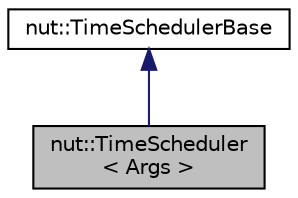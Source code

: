 digraph "nut::TimeScheduler&lt; Args &gt;"
{
 // LATEX_PDF_SIZE
  edge [fontname="Helvetica",fontsize="10",labelfontname="Helvetica",labelfontsize="10"];
  node [fontname="Helvetica",fontsize="10",shape=record];
  Node1 [label="nut::TimeScheduler\l\< Args \>",height=0.2,width=0.4,color="black", fillcolor="grey75", style="filled", fontcolor="black",tooltip="タイムスケジューラクラス"];
  Node2 -> Node1 [dir="back",color="midnightblue",fontsize="10",style="solid",fontname="Helvetica"];
  Node2 [label="nut::TimeSchedulerBase",height=0.2,width=0.4,color="black", fillcolor="white", style="filled",URL="$d9/d00/classnut_1_1_time_scheduler_base.html",tooltip="時間制御基底純粋仮想クラス"];
}
